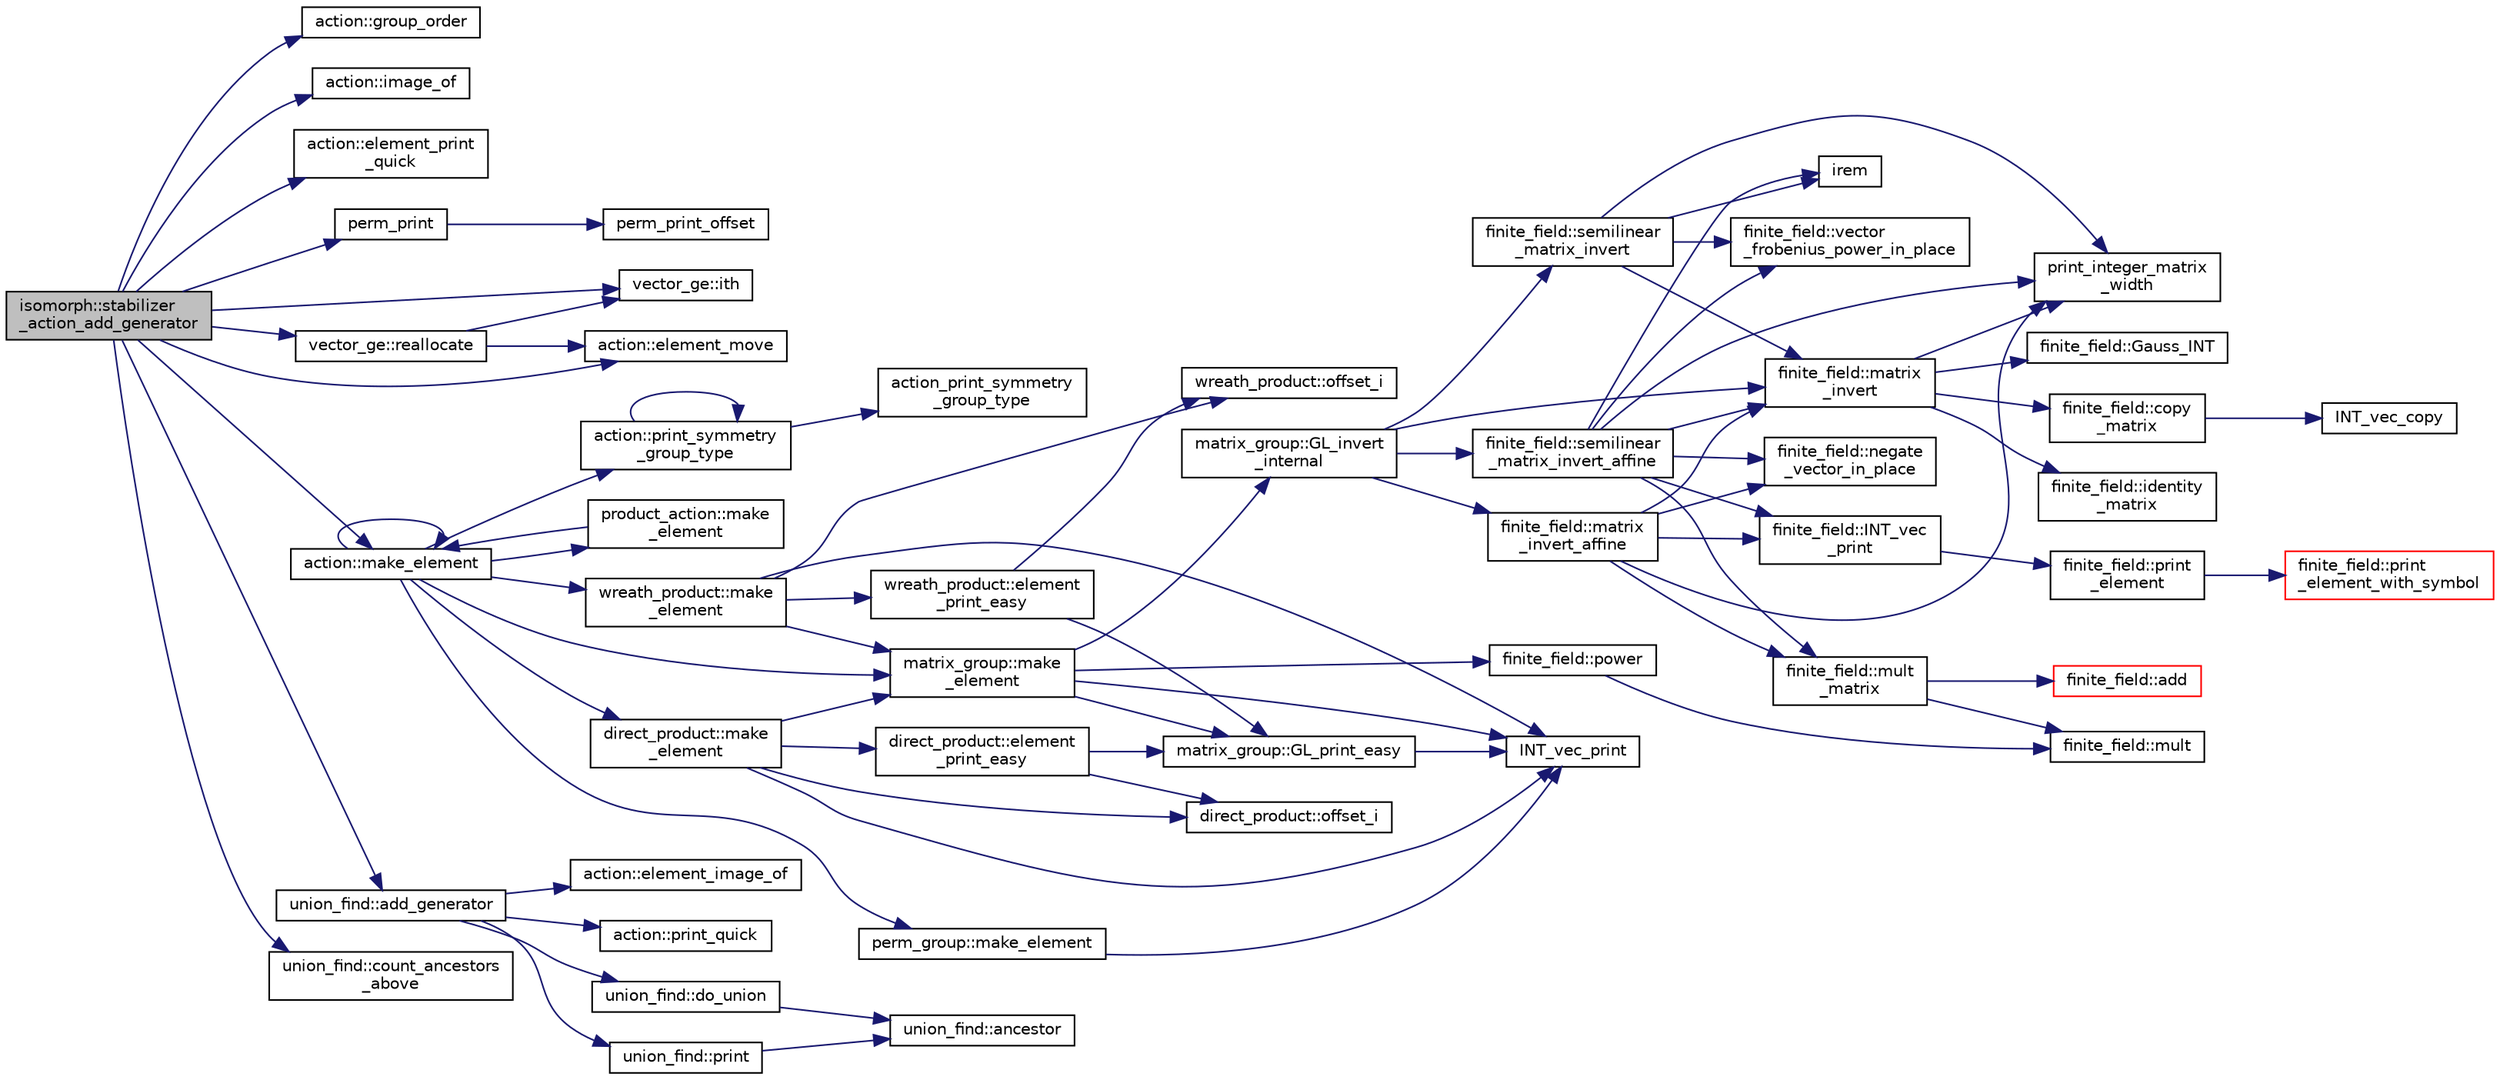digraph "isomorph::stabilizer_action_add_generator"
{
  edge [fontname="Helvetica",fontsize="10",labelfontname="Helvetica",labelfontsize="10"];
  node [fontname="Helvetica",fontsize="10",shape=record];
  rankdir="LR";
  Node13110 [label="isomorph::stabilizer\l_action_add_generator",height=0.2,width=0.4,color="black", fillcolor="grey75", style="filled", fontcolor="black"];
  Node13110 -> Node13111 [color="midnightblue",fontsize="10",style="solid",fontname="Helvetica"];
  Node13111 [label="action::group_order",height=0.2,width=0.4,color="black", fillcolor="white", style="filled",URL="$d2/d86/classaction.html#ad1f69adb27041311d2e7be96e39388d4"];
  Node13110 -> Node13112 [color="midnightblue",fontsize="10",style="solid",fontname="Helvetica"];
  Node13112 [label="action::image_of",height=0.2,width=0.4,color="black", fillcolor="white", style="filled",URL="$d2/d86/classaction.html#a094e1e6414725c771c91ea0e92342de6"];
  Node13110 -> Node13113 [color="midnightblue",fontsize="10",style="solid",fontname="Helvetica"];
  Node13113 [label="action::element_print\l_quick",height=0.2,width=0.4,color="black", fillcolor="white", style="filled",URL="$d2/d86/classaction.html#a4844680cf6750396f76494a28655265b"];
  Node13110 -> Node13114 [color="midnightblue",fontsize="10",style="solid",fontname="Helvetica"];
  Node13114 [label="perm_print",height=0.2,width=0.4,color="black", fillcolor="white", style="filled",URL="$d2/d7c/combinatorics_8_c.html#a2c7eee1361109e8c5b94921589815194"];
  Node13114 -> Node13115 [color="midnightblue",fontsize="10",style="solid",fontname="Helvetica"];
  Node13115 [label="perm_print_offset",height=0.2,width=0.4,color="black", fillcolor="white", style="filled",URL="$d2/d7c/combinatorics_8_c.html#ab87deef2ba9e4d2ce386a19eeaffecf3"];
  Node13110 -> Node13116 [color="midnightblue",fontsize="10",style="solid",fontname="Helvetica"];
  Node13116 [label="vector_ge::reallocate",height=0.2,width=0.4,color="black", fillcolor="white", style="filled",URL="$d4/d6e/classvector__ge.html#ab19fc29d1eaeca0daa2dd397819a701f"];
  Node13116 -> Node13117 [color="midnightblue",fontsize="10",style="solid",fontname="Helvetica"];
  Node13117 [label="vector_ge::ith",height=0.2,width=0.4,color="black", fillcolor="white", style="filled",URL="$d4/d6e/classvector__ge.html#a1ff002e8b746a9beb119d57dcd4a15ff"];
  Node13116 -> Node13118 [color="midnightblue",fontsize="10",style="solid",fontname="Helvetica"];
  Node13118 [label="action::element_move",height=0.2,width=0.4,color="black", fillcolor="white", style="filled",URL="$d2/d86/classaction.html#a550947491bbb534d3d7951f50198a874"];
  Node13110 -> Node13119 [color="midnightblue",fontsize="10",style="solid",fontname="Helvetica"];
  Node13119 [label="action::make_element",height=0.2,width=0.4,color="black", fillcolor="white", style="filled",URL="$d2/d86/classaction.html#a920fa2a27583fb60bae10e7b282cdd1d"];
  Node13119 -> Node13120 [color="midnightblue",fontsize="10",style="solid",fontname="Helvetica"];
  Node13120 [label="product_action::make\l_element",height=0.2,width=0.4,color="black", fillcolor="white", style="filled",URL="$d8/d74/classproduct__action.html#a1d16f9f3a4be7b3ed6ce0825612a3cd8"];
  Node13120 -> Node13119 [color="midnightblue",fontsize="10",style="solid",fontname="Helvetica"];
  Node13119 -> Node13119 [color="midnightblue",fontsize="10",style="solid",fontname="Helvetica"];
  Node13119 -> Node13121 [color="midnightblue",fontsize="10",style="solid",fontname="Helvetica"];
  Node13121 [label="matrix_group::make\l_element",height=0.2,width=0.4,color="black", fillcolor="white", style="filled",URL="$d3/ded/classmatrix__group.html#adf67c0031ec58afbbc545e65a1cf6845"];
  Node13121 -> Node13122 [color="midnightblue",fontsize="10",style="solid",fontname="Helvetica"];
  Node13122 [label="INT_vec_print",height=0.2,width=0.4,color="black", fillcolor="white", style="filled",URL="$df/dbf/sajeeb_8_c.html#a79a5901af0b47dd0d694109543c027fe"];
  Node13121 -> Node13123 [color="midnightblue",fontsize="10",style="solid",fontname="Helvetica"];
  Node13123 [label="finite_field::power",height=0.2,width=0.4,color="black", fillcolor="white", style="filled",URL="$df/d5a/classfinite__field.html#a0437871b8f775f0b2d589188d9ad7e61"];
  Node13123 -> Node13124 [color="midnightblue",fontsize="10",style="solid",fontname="Helvetica"];
  Node13124 [label="finite_field::mult",height=0.2,width=0.4,color="black", fillcolor="white", style="filled",URL="$df/d5a/classfinite__field.html#a24fb5917aa6d4d656fd855b7f44a13b0"];
  Node13121 -> Node13125 [color="midnightblue",fontsize="10",style="solid",fontname="Helvetica"];
  Node13125 [label="matrix_group::GL_invert\l_internal",height=0.2,width=0.4,color="black", fillcolor="white", style="filled",URL="$d3/ded/classmatrix__group.html#ab2b9f8046dee535722e07a92ec3ab0b6"];
  Node13125 -> Node13126 [color="midnightblue",fontsize="10",style="solid",fontname="Helvetica"];
  Node13126 [label="finite_field::semilinear\l_matrix_invert",height=0.2,width=0.4,color="black", fillcolor="white", style="filled",URL="$df/d5a/classfinite__field.html#a940fec6a9c31b10eed2e8d37c5472d93"];
  Node13126 -> Node13127 [color="midnightblue",fontsize="10",style="solid",fontname="Helvetica"];
  Node13127 [label="print_integer_matrix\l_width",height=0.2,width=0.4,color="black", fillcolor="white", style="filled",URL="$d5/db4/io__and__os_8h.html#aa78f3e73fc2179251bd15adbcc31573f"];
  Node13126 -> Node13128 [color="midnightblue",fontsize="10",style="solid",fontname="Helvetica"];
  Node13128 [label="finite_field::matrix\l_invert",height=0.2,width=0.4,color="black", fillcolor="white", style="filled",URL="$df/d5a/classfinite__field.html#a4c017c0edc20fefef3da0db4ef4248f7"];
  Node13128 -> Node13127 [color="midnightblue",fontsize="10",style="solid",fontname="Helvetica"];
  Node13128 -> Node13129 [color="midnightblue",fontsize="10",style="solid",fontname="Helvetica"];
  Node13129 [label="finite_field::copy\l_matrix",height=0.2,width=0.4,color="black", fillcolor="white", style="filled",URL="$df/d5a/classfinite__field.html#a2bfe6d4feabc4f27d253c7702ef9b8cb"];
  Node13129 -> Node13130 [color="midnightblue",fontsize="10",style="solid",fontname="Helvetica"];
  Node13130 [label="INT_vec_copy",height=0.2,width=0.4,color="black", fillcolor="white", style="filled",URL="$df/dbf/sajeeb_8_c.html#ac2d875e27e009af6ec04d17254d11075"];
  Node13128 -> Node13131 [color="midnightblue",fontsize="10",style="solid",fontname="Helvetica"];
  Node13131 [label="finite_field::identity\l_matrix",height=0.2,width=0.4,color="black", fillcolor="white", style="filled",URL="$df/d5a/classfinite__field.html#a4688997f80b8721560bccec986c23413"];
  Node13128 -> Node13132 [color="midnightblue",fontsize="10",style="solid",fontname="Helvetica"];
  Node13132 [label="finite_field::Gauss_INT",height=0.2,width=0.4,color="black", fillcolor="white", style="filled",URL="$df/d5a/classfinite__field.html#adb676d2e80341b53751326e3a58beb11"];
  Node13126 -> Node13133 [color="midnightblue",fontsize="10",style="solid",fontname="Helvetica"];
  Node13133 [label="finite_field::vector\l_frobenius_power_in_place",height=0.2,width=0.4,color="black", fillcolor="white", style="filled",URL="$df/d5a/classfinite__field.html#ab56074024300775d943c7943d845df91"];
  Node13126 -> Node13134 [color="midnightblue",fontsize="10",style="solid",fontname="Helvetica"];
  Node13134 [label="irem",height=0.2,width=0.4,color="black", fillcolor="white", style="filled",URL="$de/dc5/algebra__and__number__theory_8h.html#ae753505dbf1e3a9adaaf2f0893dd8c6c"];
  Node13125 -> Node13128 [color="midnightblue",fontsize="10",style="solid",fontname="Helvetica"];
  Node13125 -> Node13135 [color="midnightblue",fontsize="10",style="solid",fontname="Helvetica"];
  Node13135 [label="finite_field::semilinear\l_matrix_invert_affine",height=0.2,width=0.4,color="black", fillcolor="white", style="filled",URL="$df/d5a/classfinite__field.html#a23db70e745bf22d230da684440e1fc59"];
  Node13135 -> Node13127 [color="midnightblue",fontsize="10",style="solid",fontname="Helvetica"];
  Node13135 -> Node13136 [color="midnightblue",fontsize="10",style="solid",fontname="Helvetica"];
  Node13136 [label="finite_field::INT_vec\l_print",height=0.2,width=0.4,color="black", fillcolor="white", style="filled",URL="$df/d5a/classfinite__field.html#a9c33a61dedc197e37b014b6f8dc07f06"];
  Node13136 -> Node13137 [color="midnightblue",fontsize="10",style="solid",fontname="Helvetica"];
  Node13137 [label="finite_field::print\l_element",height=0.2,width=0.4,color="black", fillcolor="white", style="filled",URL="$df/d5a/classfinite__field.html#ab7d1f59c043d7696b8b47c92d0fedad5"];
  Node13137 -> Node13138 [color="midnightblue",fontsize="10",style="solid",fontname="Helvetica"];
  Node13138 [label="finite_field::print\l_element_with_symbol",height=0.2,width=0.4,color="red", fillcolor="white", style="filled",URL="$df/d5a/classfinite__field.html#aa0180c961aa4a0a8934cb4dc82e38a4d"];
  Node13135 -> Node13128 [color="midnightblue",fontsize="10",style="solid",fontname="Helvetica"];
  Node13135 -> Node13134 [color="midnightblue",fontsize="10",style="solid",fontname="Helvetica"];
  Node13135 -> Node13133 [color="midnightblue",fontsize="10",style="solid",fontname="Helvetica"];
  Node13135 -> Node13140 [color="midnightblue",fontsize="10",style="solid",fontname="Helvetica"];
  Node13140 [label="finite_field::mult\l_matrix",height=0.2,width=0.4,color="black", fillcolor="white", style="filled",URL="$df/d5a/classfinite__field.html#a48517f15dfd7b21c37e0975855f1ada2"];
  Node13140 -> Node13141 [color="midnightblue",fontsize="10",style="solid",fontname="Helvetica"];
  Node13141 [label="finite_field::add",height=0.2,width=0.4,color="red", fillcolor="white", style="filled",URL="$df/d5a/classfinite__field.html#a8f12328a27500f3c7be0c849ebbc9d14"];
  Node13140 -> Node13124 [color="midnightblue",fontsize="10",style="solid",fontname="Helvetica"];
  Node13135 -> Node13144 [color="midnightblue",fontsize="10",style="solid",fontname="Helvetica"];
  Node13144 [label="finite_field::negate\l_vector_in_place",height=0.2,width=0.4,color="black", fillcolor="white", style="filled",URL="$df/d5a/classfinite__field.html#ad6a305338cfff6d22353ac03c5cd5e03"];
  Node13125 -> Node13145 [color="midnightblue",fontsize="10",style="solid",fontname="Helvetica"];
  Node13145 [label="finite_field::matrix\l_invert_affine",height=0.2,width=0.4,color="black", fillcolor="white", style="filled",URL="$df/d5a/classfinite__field.html#a716c202ca9fcee1911e330f4a5bdba38"];
  Node13145 -> Node13127 [color="midnightblue",fontsize="10",style="solid",fontname="Helvetica"];
  Node13145 -> Node13136 [color="midnightblue",fontsize="10",style="solid",fontname="Helvetica"];
  Node13145 -> Node13128 [color="midnightblue",fontsize="10",style="solid",fontname="Helvetica"];
  Node13145 -> Node13140 [color="midnightblue",fontsize="10",style="solid",fontname="Helvetica"];
  Node13145 -> Node13144 [color="midnightblue",fontsize="10",style="solid",fontname="Helvetica"];
  Node13121 -> Node13146 [color="midnightblue",fontsize="10",style="solid",fontname="Helvetica"];
  Node13146 [label="matrix_group::GL_print_easy",height=0.2,width=0.4,color="black", fillcolor="white", style="filled",URL="$d3/ded/classmatrix__group.html#a3e6f5c276210e8132523150fad82c57e"];
  Node13146 -> Node13122 [color="midnightblue",fontsize="10",style="solid",fontname="Helvetica"];
  Node13119 -> Node13147 [color="midnightblue",fontsize="10",style="solid",fontname="Helvetica"];
  Node13147 [label="wreath_product::make\l_element",height=0.2,width=0.4,color="black", fillcolor="white", style="filled",URL="$d8/dfa/classwreath__product.html#ac47838a579877034b1d2b4cd897625c1"];
  Node13147 -> Node13122 [color="midnightblue",fontsize="10",style="solid",fontname="Helvetica"];
  Node13147 -> Node13121 [color="midnightblue",fontsize="10",style="solid",fontname="Helvetica"];
  Node13147 -> Node13148 [color="midnightblue",fontsize="10",style="solid",fontname="Helvetica"];
  Node13148 [label="wreath_product::offset_i",height=0.2,width=0.4,color="black", fillcolor="white", style="filled",URL="$d8/dfa/classwreath__product.html#a081d6eed767bdd84bc74e555815641c6"];
  Node13147 -> Node13149 [color="midnightblue",fontsize="10",style="solid",fontname="Helvetica"];
  Node13149 [label="wreath_product::element\l_print_easy",height=0.2,width=0.4,color="black", fillcolor="white", style="filled",URL="$d8/dfa/classwreath__product.html#aa1e82da5d4c019c0756b8ebf417ee9dc"];
  Node13149 -> Node13146 [color="midnightblue",fontsize="10",style="solid",fontname="Helvetica"];
  Node13149 -> Node13148 [color="midnightblue",fontsize="10",style="solid",fontname="Helvetica"];
  Node13119 -> Node13150 [color="midnightblue",fontsize="10",style="solid",fontname="Helvetica"];
  Node13150 [label="direct_product::make\l_element",height=0.2,width=0.4,color="black", fillcolor="white", style="filled",URL="$dc/daf/classdirect__product.html#a776efa4be66f9b0481d1f012a14c9dde"];
  Node13150 -> Node13122 [color="midnightblue",fontsize="10",style="solid",fontname="Helvetica"];
  Node13150 -> Node13121 [color="midnightblue",fontsize="10",style="solid",fontname="Helvetica"];
  Node13150 -> Node13151 [color="midnightblue",fontsize="10",style="solid",fontname="Helvetica"];
  Node13151 [label="direct_product::offset_i",height=0.2,width=0.4,color="black", fillcolor="white", style="filled",URL="$dc/daf/classdirect__product.html#a2ec3643bd7223e53c00451d1fe832f20"];
  Node13150 -> Node13152 [color="midnightblue",fontsize="10",style="solid",fontname="Helvetica"];
  Node13152 [label="direct_product::element\l_print_easy",height=0.2,width=0.4,color="black", fillcolor="white", style="filled",URL="$dc/daf/classdirect__product.html#a532daead19e5c7977ce9928dafab79ac"];
  Node13152 -> Node13146 [color="midnightblue",fontsize="10",style="solid",fontname="Helvetica"];
  Node13152 -> Node13151 [color="midnightblue",fontsize="10",style="solid",fontname="Helvetica"];
  Node13119 -> Node13153 [color="midnightblue",fontsize="10",style="solid",fontname="Helvetica"];
  Node13153 [label="perm_group::make_element",height=0.2,width=0.4,color="black", fillcolor="white", style="filled",URL="$df/d0a/classperm__group.html#a52c1c9e55966809c1e30aad80df87774"];
  Node13153 -> Node13122 [color="midnightblue",fontsize="10",style="solid",fontname="Helvetica"];
  Node13119 -> Node13154 [color="midnightblue",fontsize="10",style="solid",fontname="Helvetica"];
  Node13154 [label="action::print_symmetry\l_group_type",height=0.2,width=0.4,color="black", fillcolor="white", style="filled",URL="$d2/d86/classaction.html#aed811766c7e64fe2c853df8b0b67aa6e"];
  Node13154 -> Node13155 [color="midnightblue",fontsize="10",style="solid",fontname="Helvetica"];
  Node13155 [label="action_print_symmetry\l_group_type",height=0.2,width=0.4,color="black", fillcolor="white", style="filled",URL="$d5/d90/action__global_8_c.html#a03666b9440c4962148eba7905b9f843c"];
  Node13154 -> Node13154 [color="midnightblue",fontsize="10",style="solid",fontname="Helvetica"];
  Node13110 -> Node13118 [color="midnightblue",fontsize="10",style="solid",fontname="Helvetica"];
  Node13110 -> Node13117 [color="midnightblue",fontsize="10",style="solid",fontname="Helvetica"];
  Node13110 -> Node13156 [color="midnightblue",fontsize="10",style="solid",fontname="Helvetica"];
  Node13156 [label="union_find::add_generator",height=0.2,width=0.4,color="black", fillcolor="white", style="filled",URL="$d1/dfb/classunion__find.html#a40d8a9f64ec55632cefd15df02bf7204"];
  Node13156 -> Node13157 [color="midnightblue",fontsize="10",style="solid",fontname="Helvetica"];
  Node13157 [label="action::print_quick",height=0.2,width=0.4,color="black", fillcolor="white", style="filled",URL="$d2/d86/classaction.html#ac38aba22570e8a6ae919e4179a6785e2"];
  Node13156 -> Node13158 [color="midnightblue",fontsize="10",style="solid",fontname="Helvetica"];
  Node13158 [label="union_find::print",height=0.2,width=0.4,color="black", fillcolor="white", style="filled",URL="$d1/dfb/classunion__find.html#af6000e243b74029060540235bd2b89fe"];
  Node13158 -> Node13159 [color="midnightblue",fontsize="10",style="solid",fontname="Helvetica"];
  Node13159 [label="union_find::ancestor",height=0.2,width=0.4,color="black", fillcolor="white", style="filled",URL="$d1/dfb/classunion__find.html#a22f99b0522ca36b2d8fd31b12c145bfc"];
  Node13156 -> Node13160 [color="midnightblue",fontsize="10",style="solid",fontname="Helvetica"];
  Node13160 [label="action::element_image_of",height=0.2,width=0.4,color="black", fillcolor="white", style="filled",URL="$d2/d86/classaction.html#ae09559d4537a048fc860f8a74a31393d"];
  Node13156 -> Node13161 [color="midnightblue",fontsize="10",style="solid",fontname="Helvetica"];
  Node13161 [label="union_find::do_union",height=0.2,width=0.4,color="black", fillcolor="white", style="filled",URL="$d1/dfb/classunion__find.html#a7c57b5cf10387d978dc5c46c0e5f5f91"];
  Node13161 -> Node13159 [color="midnightblue",fontsize="10",style="solid",fontname="Helvetica"];
  Node13110 -> Node13162 [color="midnightblue",fontsize="10",style="solid",fontname="Helvetica"];
  Node13162 [label="union_find::count_ancestors\l_above",height=0.2,width=0.4,color="black", fillcolor="white", style="filled",URL="$d1/dfb/classunion__find.html#a5f30bf72e328168c13e4e68f7c2d4483"];
}
